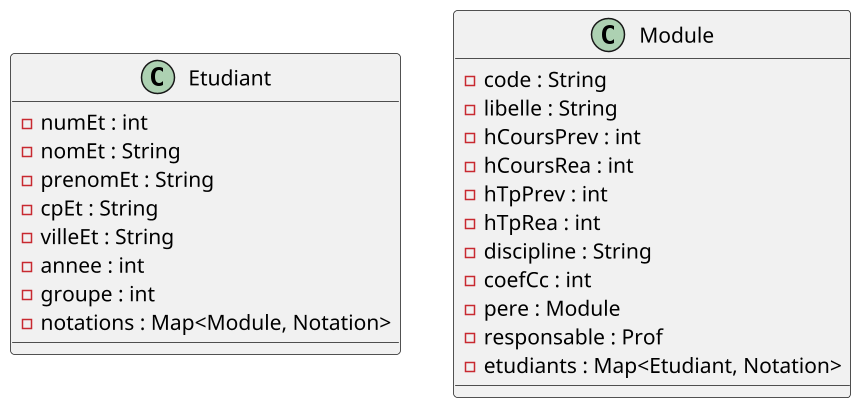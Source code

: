@startuml
scale 1.5

class Etudiant{
-numEt : int
-nomEt : String
-prenomEt : String
-cpEt : String
-villeEt : String
-annee : int
-groupe : int
-notations : Map<Module, Notation>
}

class Module{
-code : String
-libelle : String
-hCoursPrev : int
-hCoursRea : int
-hTpPrev : int
-hTpRea : int
-discipline : String
-coefCc : int
-pere : Module
-responsable : Prof
-etudiants : Map<Etudiant, Notation>
}
@enduml